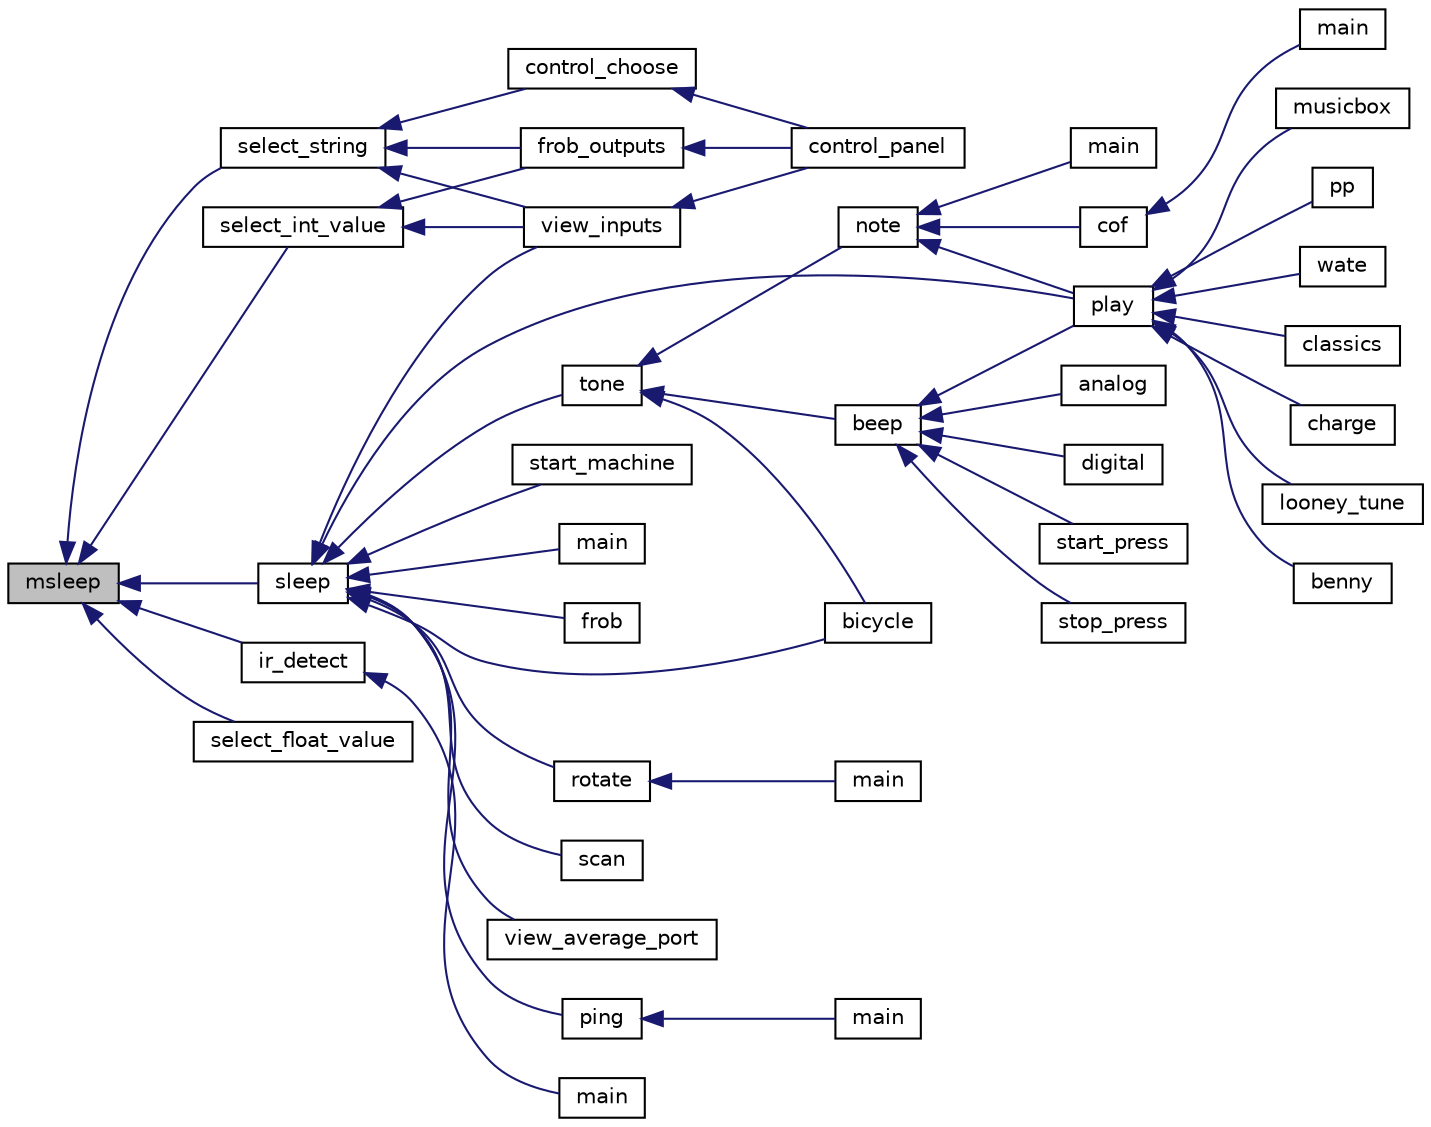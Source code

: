 digraph "msleep"
{
  edge [fontname="Helvetica",fontsize="10",labelfontname="Helvetica",labelfontsize="10"];
  node [fontname="Helvetica",fontsize="10",shape=record];
  rankdir="LR";
  Node1 [label="msleep",height=0.2,width=0.4,color="black", fillcolor="grey75", style="filled" fontcolor="black"];
  Node1 -> Node2 [dir="back",color="midnightblue",fontsize="10",style="solid",fontname="Helvetica"];
  Node2 [label="sleep",height=0.2,width=0.4,color="black", fillcolor="white", style="filled",URL="$base_2lib__ic_8c.html#aa5113ec47ecf6d5c15614c9353cb9a08"];
  Node2 -> Node3 [dir="back",color="midnightblue",fontsize="10",style="solid",fontname="Helvetica"];
  Node3 [label="view_average_port",height=0.2,width=0.4,color="black", fillcolor="white", style="filled",URL="$diagnostic_8c.html#a42755f36768d92ecf643a73490488309"];
  Node2 -> Node4 [dir="back",color="midnightblue",fontsize="10",style="solid",fontname="Helvetica"];
  Node4 [label="view_inputs",height=0.2,width=0.4,color="black", fillcolor="white", style="filled",URL="$diagnostic_8c.html#a9c7615094fa3d462fcd91432cd0d9a3d"];
  Node4 -> Node5 [dir="back",color="midnightblue",fontsize="10",style="solid",fontname="Helvetica"];
  Node5 [label="control_panel",height=0.2,width=0.4,color="black", fillcolor="white", style="filled",URL="$diagnostic_8c.html#ab93a0ba8748af7794b42a8c381480915"];
  Node2 -> Node6 [dir="back",color="midnightblue",fontsize="10",style="solid",fontname="Helvetica"];
  Node6 [label="tone",height=0.2,width=0.4,color="black", fillcolor="white", style="filled",URL="$base_2lib__ic_8c.html#aabe762cad0063d9271131f3cc306a0e8"];
  Node6 -> Node7 [dir="back",color="midnightblue",fontsize="10",style="solid",fontname="Helvetica"];
  Node7 [label="note",height=0.2,width=0.4,color="black", fillcolor="white", style="filled",URL="$cof_8c.html#a55c38cdc83b8334c8cb0a55638dfd650"];
  Node7 -> Node8 [dir="back",color="midnightblue",fontsize="10",style="solid",fontname="Helvetica"];
  Node8 [label="cof",height=0.2,width=0.4,color="black", fillcolor="white", style="filled",URL="$cof_8c.html#a554069deb0b27e12100c8fcf80e96d0d"];
  Node8 -> Node9 [dir="back",color="midnightblue",fontsize="10",style="solid",fontname="Helvetica"];
  Node9 [label="main",height=0.2,width=0.4,color="black", fillcolor="white", style="filled",URL="$piezo_8c.html#acdef7a1fd863a6d3770c1268cb06add3"];
  Node7 -> Node10 [dir="back",color="midnightblue",fontsize="10",style="solid",fontname="Helvetica"];
  Node10 [label="play",height=0.2,width=0.4,color="black", fillcolor="white", style="filled",URL="$tunes_8c.html#a61c7b7a1cc359cd0de25088e9c3d5017"];
  Node10 -> Node11 [dir="back",color="midnightblue",fontsize="10",style="solid",fontname="Helvetica"];
  Node11 [label="pp",height=0.2,width=0.4,color="black", fillcolor="white", style="filled",URL="$tunes_8c.html#aab385898c7322dcbfda7e057e52f33d1"];
  Node10 -> Node12 [dir="back",color="midnightblue",fontsize="10",style="solid",fontname="Helvetica"];
  Node12 [label="wate",height=0.2,width=0.4,color="black", fillcolor="white", style="filled",URL="$tunes_8c.html#af6d9ec9e05c437b9572aa6bd07f93100"];
  Node10 -> Node13 [dir="back",color="midnightblue",fontsize="10",style="solid",fontname="Helvetica"];
  Node13 [label="classics",height=0.2,width=0.4,color="black", fillcolor="white", style="filled",URL="$tunes_8c.html#a991cece580a5054465383b47cadb0535"];
  Node10 -> Node14 [dir="back",color="midnightblue",fontsize="10",style="solid",fontname="Helvetica"];
  Node14 [label="charge",height=0.2,width=0.4,color="black", fillcolor="white", style="filled",URL="$tunes_8c.html#a31061818a5a2cf68539ca073374286d3"];
  Node10 -> Node15 [dir="back",color="midnightblue",fontsize="10",style="solid",fontname="Helvetica"];
  Node15 [label="looney_tune",height=0.2,width=0.4,color="black", fillcolor="white", style="filled",URL="$tunes_8c.html#a32560516df494caa35d60ad505fb8086"];
  Node10 -> Node16 [dir="back",color="midnightblue",fontsize="10",style="solid",fontname="Helvetica"];
  Node16 [label="benny",height=0.2,width=0.4,color="black", fillcolor="white", style="filled",URL="$tunes_8c.html#a700ae836bbc833421cd1f7ac0f7460c4"];
  Node10 -> Node17 [dir="back",color="midnightblue",fontsize="10",style="solid",fontname="Helvetica"];
  Node17 [label="musicbox",height=0.2,width=0.4,color="black", fillcolor="white", style="filled",URL="$tunes_8c.html#acfec480eb7453765b7fa452e7b62f315"];
  Node7 -> Node18 [dir="back",color="midnightblue",fontsize="10",style="solid",fontname="Helvetica"];
  Node18 [label="main",height=0.2,width=0.4,color="black", fillcolor="white", style="filled",URL="$aie_8c.html#acdef7a1fd863a6d3770c1268cb06add3"];
  Node6 -> Node19 [dir="back",color="midnightblue",fontsize="10",style="solid",fontname="Helvetica"];
  Node19 [label="beep",height=0.2,width=0.4,color="black", fillcolor="white", style="filled",URL="$base_2lib__ic_8c.html#a912dfbf994f4d4c7dff5aa2540ae4400"];
  Node19 -> Node10 [dir="back",color="midnightblue",fontsize="10",style="solid",fontname="Helvetica"];
  Node19 -> Node20 [dir="back",color="midnightblue",fontsize="10",style="solid",fontname="Helvetica"];
  Node20 [label="start_press",height=0.2,width=0.4,color="black", fillcolor="white", style="filled",URL="$lib__hb_8c.html#a0cdb3a3b9e978d9470d299807e7238cd"];
  Node19 -> Node21 [dir="back",color="midnightblue",fontsize="10",style="solid",fontname="Helvetica"];
  Node21 [label="stop_press",height=0.2,width=0.4,color="black", fillcolor="white", style="filled",URL="$lib__hb_8c.html#a58ba1f6f55e0bade7190f4db26184683"];
  Node19 -> Node22 [dir="back",color="midnightblue",fontsize="10",style="solid",fontname="Helvetica"];
  Node22 [label="analog",height=0.2,width=0.4,color="black", fillcolor="white", style="filled",URL="$lib__hb_8c.html#afa28db0c35c02b77341a6bed7aac0cb4"];
  Node19 -> Node23 [dir="back",color="midnightblue",fontsize="10",style="solid",fontname="Helvetica"];
  Node23 [label="digital",height=0.2,width=0.4,color="black", fillcolor="white", style="filled",URL="$lib__hb_8c.html#a3eb7db79d996b92f7063b65dc34b3484"];
  Node6 -> Node24 [dir="back",color="midnightblue",fontsize="10",style="solid",fontname="Helvetica"];
  Node24 [label="bicycle",height=0.2,width=0.4,color="black", fillcolor="white", style="filled",URL="$tunes_8c.html#a65053c134684581c6c673317b11ea735"];
  Node2 -> Node25 [dir="back",color="midnightblue",fontsize="10",style="solid",fontname="Helvetica"];
  Node25 [label="start_machine",height=0.2,width=0.4,color="black", fillcolor="white", style="filled",URL="$startstp_8c.html#ad098292050d6059ef0b3af84dac1ef6f"];
  Node2 -> Node10 [dir="back",color="midnightblue",fontsize="10",style="solid",fontname="Helvetica"];
  Node2 -> Node24 [dir="back",color="midnightblue",fontsize="10",style="solid",fontname="Helvetica"];
  Node2 -> Node26 [dir="back",color="midnightblue",fontsize="10",style="solid",fontname="Helvetica"];
  Node26 [label="main",height=0.2,width=0.4,color="black", fillcolor="white", style="filled",URL="$1meter_8c.html#acdef7a1fd863a6d3770c1268cb06add3"];
  Node2 -> Node27 [dir="back",color="midnightblue",fontsize="10",style="solid",fontname="Helvetica"];
  Node27 [label="frob",height=0.2,width=0.4,color="black", fillcolor="white", style="filled",URL="$lib__rw10_8c.html#a51dbebf8f091329175ab0d44426a40c6"];
  Node2 -> Node28 [dir="back",color="midnightblue",fontsize="10",style="solid",fontname="Helvetica"];
  Node28 [label="rotate",height=0.2,width=0.4,color="black", fillcolor="white", style="filled",URL="$shared_2motor_8c.html#adb9f04d0113231e1cc65bd880e19b918"];
  Node28 -> Node29 [dir="back",color="midnightblue",fontsize="10",style="solid",fontname="Helvetica"];
  Node29 [label="main",height=0.2,width=0.4,color="black", fillcolor="white", style="filled",URL="$rotate_8c.html#acdef7a1fd863a6d3770c1268cb06add3"];
  Node2 -> Node30 [dir="back",color="midnightblue",fontsize="10",style="solid",fontname="Helvetica"];
  Node30 [label="ping",height=0.2,width=0.4,color="black", fillcolor="white", style="filled",URL="$shared_2sonar_8c.html#ad8136df344f340b0653c27e3317c08f5"];
  Node30 -> Node31 [dir="back",color="midnightblue",fontsize="10",style="solid",fontname="Helvetica"];
  Node31 [label="main",height=0.2,width=0.4,color="black", fillcolor="white", style="filled",URL="$test_2sonar_8c.html#acdef7a1fd863a6d3770c1268cb06add3"];
  Node2 -> Node32 [dir="back",color="midnightblue",fontsize="10",style="solid",fontname="Helvetica"];
  Node32 [label="scan",height=0.2,width=0.4,color="black", fillcolor="white", style="filled",URL="$shared_2sonar_8c.html#a3e946f741a74a116374de8566c6caba6"];
  Node1 -> Node33 [dir="back",color="midnightblue",fontsize="10",style="solid",fontname="Helvetica"];
  Node33 [label="ir_detect",height=0.2,width=0.4,color="black", fillcolor="white", style="filled",URL="$base_2lib__rwp_8c.html#a0bcda6b2106a42058fe25734f7b6efc0"];
  Node33 -> Node34 [dir="back",color="midnightblue",fontsize="10",style="solid",fontname="Helvetica"];
  Node34 [label="main",height=0.2,width=0.4,color="black", fillcolor="white", style="filled",URL="$ir_8c.html#acdef7a1fd863a6d3770c1268cb06add3"];
  Node1 -> Node35 [dir="back",color="midnightblue",fontsize="10",style="solid",fontname="Helvetica"];
  Node35 [label="select_int_value",height=0.2,width=0.4,color="black", fillcolor="white", style="filled",URL="$menu_8c.html#aa7168d52d66264c671f6470176856fd1"];
  Node35 -> Node4 [dir="back",color="midnightblue",fontsize="10",style="solid",fontname="Helvetica"];
  Node35 -> Node36 [dir="back",color="midnightblue",fontsize="10",style="solid",fontname="Helvetica"];
  Node36 [label="frob_outputs",height=0.2,width=0.4,color="black", fillcolor="white", style="filled",URL="$diagnostic_8c.html#ab50d07079b04faf6898956b052644966"];
  Node36 -> Node5 [dir="back",color="midnightblue",fontsize="10",style="solid",fontname="Helvetica"];
  Node1 -> Node37 [dir="back",color="midnightblue",fontsize="10",style="solid",fontname="Helvetica"];
  Node37 [label="select_float_value",height=0.2,width=0.4,color="black", fillcolor="white", style="filled",URL="$menu_8c.html#a0a37e579c94982ce5cf6d631464f96ea"];
  Node1 -> Node38 [dir="back",color="midnightblue",fontsize="10",style="solid",fontname="Helvetica"];
  Node38 [label="select_string",height=0.2,width=0.4,color="black", fillcolor="white", style="filled",URL="$menu_8c.html#a1b08ad6fdc5215cef1a76e23f309dae1"];
  Node38 -> Node4 [dir="back",color="midnightblue",fontsize="10",style="solid",fontname="Helvetica"];
  Node38 -> Node36 [dir="back",color="midnightblue",fontsize="10",style="solid",fontname="Helvetica"];
  Node38 -> Node39 [dir="back",color="midnightblue",fontsize="10",style="solid",fontname="Helvetica"];
  Node39 [label="control_choose",height=0.2,width=0.4,color="black", fillcolor="white", style="filled",URL="$diagnostic_8c.html#aca7443f3516c9e251222934ede56b80b"];
  Node39 -> Node5 [dir="back",color="midnightblue",fontsize="10",style="solid",fontname="Helvetica"];
}
